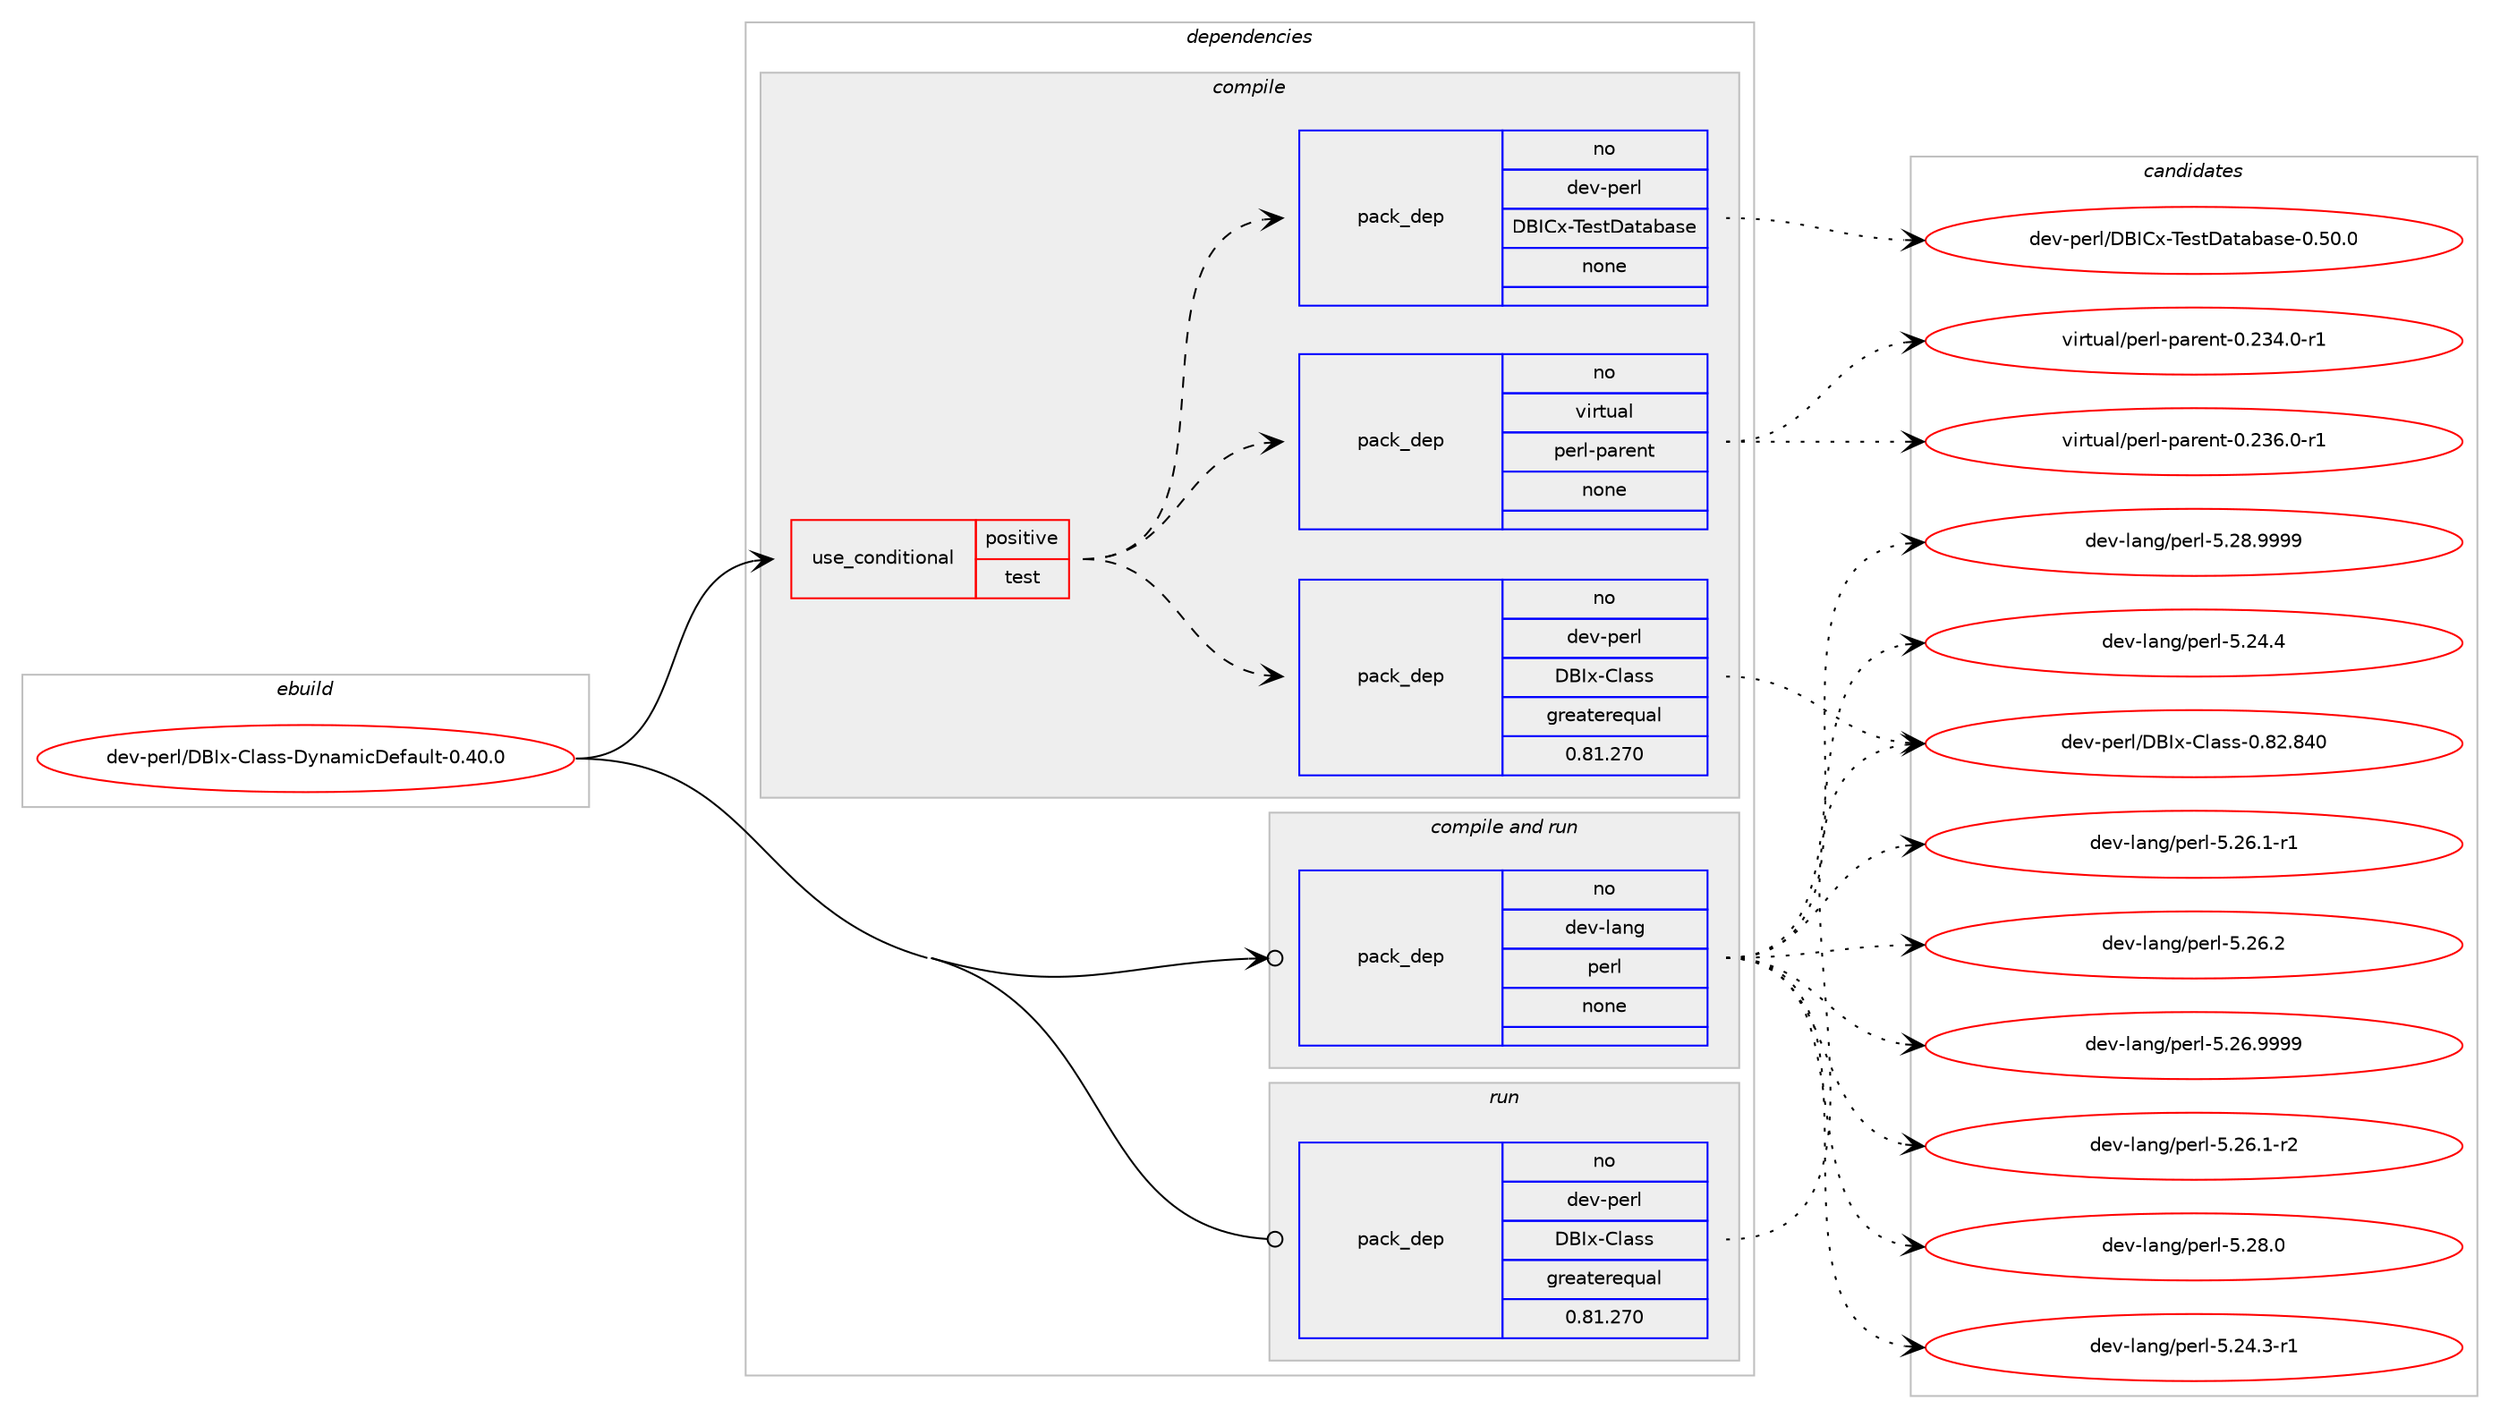 digraph prolog {

# *************
# Graph options
# *************

newrank=true;
concentrate=true;
compound=true;
graph [rankdir=LR,fontname=Helvetica,fontsize=10,ranksep=1.5];#, ranksep=2.5, nodesep=0.2];
edge  [arrowhead=vee];
node  [fontname=Helvetica,fontsize=10];

# **********
# The ebuild
# **********

subgraph cluster_leftcol {
color=gray;
rank=same;
label=<<i>ebuild</i>>;
id [label="dev-perl/DBIx-Class-DynamicDefault-0.40.0", color=red, width=4, href="../dev-perl/DBIx-Class-DynamicDefault-0.40.0.svg"];
}

# ****************
# The dependencies
# ****************

subgraph cluster_midcol {
color=gray;
label=<<i>dependencies</i>>;
subgraph cluster_compile {
fillcolor="#eeeeee";
style=filled;
label=<<i>compile</i>>;
subgraph cond367897 {
dependency1378860 [label=<<TABLE BORDER="0" CELLBORDER="1" CELLSPACING="0" CELLPADDING="4"><TR><TD ROWSPAN="3" CELLPADDING="10">use_conditional</TD></TR><TR><TD>positive</TD></TR><TR><TD>test</TD></TR></TABLE>>, shape=none, color=red];
subgraph pack987917 {
dependency1378861 [label=<<TABLE BORDER="0" CELLBORDER="1" CELLSPACING="0" CELLPADDING="4" WIDTH="220"><TR><TD ROWSPAN="6" CELLPADDING="30">pack_dep</TD></TR><TR><TD WIDTH="110">no</TD></TR><TR><TD>dev-perl</TD></TR><TR><TD>DBIx-Class</TD></TR><TR><TD>greaterequal</TD></TR><TR><TD>0.81.270</TD></TR></TABLE>>, shape=none, color=blue];
}
dependency1378860:e -> dependency1378861:w [weight=20,style="dashed",arrowhead="vee"];
subgraph pack987918 {
dependency1378862 [label=<<TABLE BORDER="0" CELLBORDER="1" CELLSPACING="0" CELLPADDING="4" WIDTH="220"><TR><TD ROWSPAN="6" CELLPADDING="30">pack_dep</TD></TR><TR><TD WIDTH="110">no</TD></TR><TR><TD>virtual</TD></TR><TR><TD>perl-parent</TD></TR><TR><TD>none</TD></TR><TR><TD></TD></TR></TABLE>>, shape=none, color=blue];
}
dependency1378860:e -> dependency1378862:w [weight=20,style="dashed",arrowhead="vee"];
subgraph pack987919 {
dependency1378863 [label=<<TABLE BORDER="0" CELLBORDER="1" CELLSPACING="0" CELLPADDING="4" WIDTH="220"><TR><TD ROWSPAN="6" CELLPADDING="30">pack_dep</TD></TR><TR><TD WIDTH="110">no</TD></TR><TR><TD>dev-perl</TD></TR><TR><TD>DBICx-TestDatabase</TD></TR><TR><TD>none</TD></TR><TR><TD></TD></TR></TABLE>>, shape=none, color=blue];
}
dependency1378860:e -> dependency1378863:w [weight=20,style="dashed",arrowhead="vee"];
}
id:e -> dependency1378860:w [weight=20,style="solid",arrowhead="vee"];
}
subgraph cluster_compileandrun {
fillcolor="#eeeeee";
style=filled;
label=<<i>compile and run</i>>;
subgraph pack987920 {
dependency1378864 [label=<<TABLE BORDER="0" CELLBORDER="1" CELLSPACING="0" CELLPADDING="4" WIDTH="220"><TR><TD ROWSPAN="6" CELLPADDING="30">pack_dep</TD></TR><TR><TD WIDTH="110">no</TD></TR><TR><TD>dev-lang</TD></TR><TR><TD>perl</TD></TR><TR><TD>none</TD></TR><TR><TD></TD></TR></TABLE>>, shape=none, color=blue];
}
id:e -> dependency1378864:w [weight=20,style="solid",arrowhead="odotvee"];
}
subgraph cluster_run {
fillcolor="#eeeeee";
style=filled;
label=<<i>run</i>>;
subgraph pack987921 {
dependency1378865 [label=<<TABLE BORDER="0" CELLBORDER="1" CELLSPACING="0" CELLPADDING="4" WIDTH="220"><TR><TD ROWSPAN="6" CELLPADDING="30">pack_dep</TD></TR><TR><TD WIDTH="110">no</TD></TR><TR><TD>dev-perl</TD></TR><TR><TD>DBIx-Class</TD></TR><TR><TD>greaterequal</TD></TR><TR><TD>0.81.270</TD></TR></TABLE>>, shape=none, color=blue];
}
id:e -> dependency1378865:w [weight=20,style="solid",arrowhead="odot"];
}
}

# **************
# The candidates
# **************

subgraph cluster_choices {
rank=same;
color=gray;
label=<<i>candidates</i>>;

subgraph choice987917 {
color=black;
nodesep=1;
choice1001011184511210111410847686673120456710897115115454846565046565248 [label="dev-perl/DBIx-Class-0.82.840", color=red, width=4,href="../dev-perl/DBIx-Class-0.82.840.svg"];
dependency1378861:e -> choice1001011184511210111410847686673120456710897115115454846565046565248:w [style=dotted,weight="100"];
}
subgraph choice987918 {
color=black;
nodesep=1;
choice1181051141161179710847112101114108451129711410111011645484650515246484511449 [label="virtual/perl-parent-0.234.0-r1", color=red, width=4,href="../virtual/perl-parent-0.234.0-r1.svg"];
choice1181051141161179710847112101114108451129711410111011645484650515446484511449 [label="virtual/perl-parent-0.236.0-r1", color=red, width=4,href="../virtual/perl-parent-0.236.0-r1.svg"];
dependency1378862:e -> choice1181051141161179710847112101114108451129711410111011645484650515246484511449:w [style=dotted,weight="100"];
dependency1378862:e -> choice1181051141161179710847112101114108451129711410111011645484650515446484511449:w [style=dotted,weight="100"];
}
subgraph choice987919 {
color=black;
nodesep=1;
choice1001011184511210111410847686673671204584101115116689711697989711510145484653484648 [label="dev-perl/DBICx-TestDatabase-0.50.0", color=red, width=4,href="../dev-perl/DBICx-TestDatabase-0.50.0.svg"];
dependency1378863:e -> choice1001011184511210111410847686673671204584101115116689711697989711510145484653484648:w [style=dotted,weight="100"];
}
subgraph choice987920 {
color=black;
nodesep=1;
choice100101118451089711010347112101114108455346505246514511449 [label="dev-lang/perl-5.24.3-r1", color=red, width=4,href="../dev-lang/perl-5.24.3-r1.svg"];
choice10010111845108971101034711210111410845534650524652 [label="dev-lang/perl-5.24.4", color=red, width=4,href="../dev-lang/perl-5.24.4.svg"];
choice100101118451089711010347112101114108455346505446494511449 [label="dev-lang/perl-5.26.1-r1", color=red, width=4,href="../dev-lang/perl-5.26.1-r1.svg"];
choice100101118451089711010347112101114108455346505446494511450 [label="dev-lang/perl-5.26.1-r2", color=red, width=4,href="../dev-lang/perl-5.26.1-r2.svg"];
choice10010111845108971101034711210111410845534650544650 [label="dev-lang/perl-5.26.2", color=red, width=4,href="../dev-lang/perl-5.26.2.svg"];
choice10010111845108971101034711210111410845534650544657575757 [label="dev-lang/perl-5.26.9999", color=red, width=4,href="../dev-lang/perl-5.26.9999.svg"];
choice10010111845108971101034711210111410845534650564648 [label="dev-lang/perl-5.28.0", color=red, width=4,href="../dev-lang/perl-5.28.0.svg"];
choice10010111845108971101034711210111410845534650564657575757 [label="dev-lang/perl-5.28.9999", color=red, width=4,href="../dev-lang/perl-5.28.9999.svg"];
dependency1378864:e -> choice100101118451089711010347112101114108455346505246514511449:w [style=dotted,weight="100"];
dependency1378864:e -> choice10010111845108971101034711210111410845534650524652:w [style=dotted,weight="100"];
dependency1378864:e -> choice100101118451089711010347112101114108455346505446494511449:w [style=dotted,weight="100"];
dependency1378864:e -> choice100101118451089711010347112101114108455346505446494511450:w [style=dotted,weight="100"];
dependency1378864:e -> choice10010111845108971101034711210111410845534650544650:w [style=dotted,weight="100"];
dependency1378864:e -> choice10010111845108971101034711210111410845534650544657575757:w [style=dotted,weight="100"];
dependency1378864:e -> choice10010111845108971101034711210111410845534650564648:w [style=dotted,weight="100"];
dependency1378864:e -> choice10010111845108971101034711210111410845534650564657575757:w [style=dotted,weight="100"];
}
subgraph choice987921 {
color=black;
nodesep=1;
choice1001011184511210111410847686673120456710897115115454846565046565248 [label="dev-perl/DBIx-Class-0.82.840", color=red, width=4,href="../dev-perl/DBIx-Class-0.82.840.svg"];
dependency1378865:e -> choice1001011184511210111410847686673120456710897115115454846565046565248:w [style=dotted,weight="100"];
}
}

}
